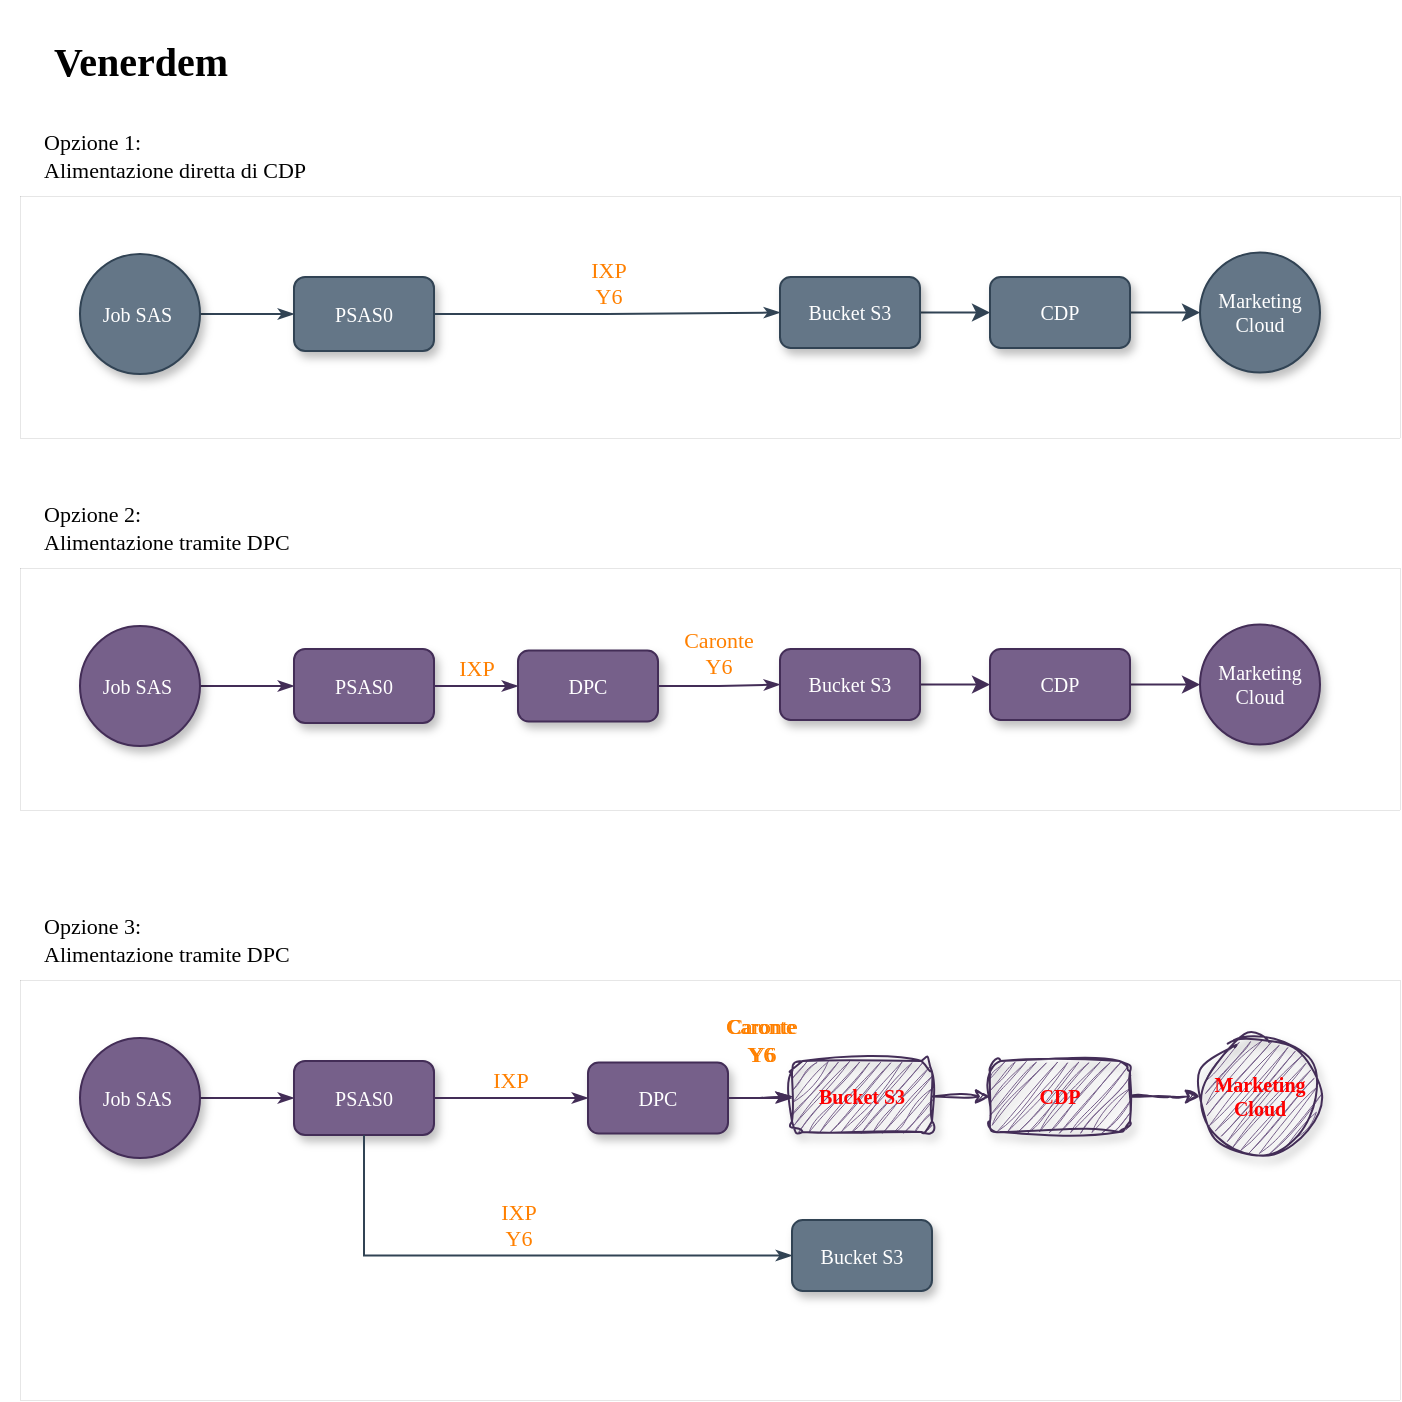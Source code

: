 <mxfile version="20.8.0" type="github">
  <diagram name="Architettura" id="c7488fd3-1785-93aa-aadb-54a6760d102a">
    <mxGraphModel dx="841" dy="421" grid="1" gridSize="10" guides="1" tooltips="1" connect="1" arrows="1" fold="1" page="1" pageScale="1" pageWidth="1100" pageHeight="850" background="none" math="0" shadow="0">
      <root>
        <mxCell id="0" />
        <mxCell id="1" parent="0" />
        <mxCell id="OHbloAK1uQudg7SQ_7FL-36" value="" style="rounded=0;whiteSpace=wrap;html=1;fontFamily=Verdana;fontSize=11;fontColor=#FFFFFF;fillStyle=auto;fillColor=none;strokeWidth=0;dashed=1;dashPattern=1 2;" vertex="1" parent="1">
          <mxGeometry x="30" y="294" width="690" height="121" as="geometry" />
        </mxCell>
        <mxCell id="OHbloAK1uQudg7SQ_7FL-35" value="" style="rounded=0;whiteSpace=wrap;html=1;fontFamily=Verdana;fontSize=11;fontColor=#FFFFFF;fillStyle=auto;fillColor=none;strokeWidth=0;dashed=1;dashPattern=1 2;" vertex="1" parent="1">
          <mxGeometry x="30" y="108" width="690" height="121" as="geometry" />
        </mxCell>
        <mxCell id="OHbloAK1uQudg7SQ_7FL-7" style="edgeStyle=orthogonalEdgeStyle;rounded=0;html=1;labelBackgroundColor=none;startArrow=none;startFill=0;startSize=5;endArrow=classicThin;endFill=1;endSize=5;jettySize=auto;orthogonalLoop=1;strokeWidth=1;fontFamily=Verdana;fontSize=8;shadow=0;fillColor=#647687;strokeColor=#314354;" edge="1" parent="1" source="OHbloAK1uQudg7SQ_7FL-8" target="OHbloAK1uQudg7SQ_7FL-9">
          <mxGeometry relative="1" as="geometry" />
        </mxCell>
        <mxCell id="OHbloAK1uQudg7SQ_7FL-8" value="Job SAS&amp;nbsp;" style="ellipse;whiteSpace=wrap;html=1;rounded=0;shadow=1;labelBackgroundColor=none;strokeWidth=1;fontFamily=Verdana;fontSize=10;align=center;fillColor=#647687;fontColor=#ffffff;strokeColor=#314354;" vertex="1" parent="1">
          <mxGeometry x="60" y="137" width="60" height="60" as="geometry" />
        </mxCell>
        <mxCell id="OHbloAK1uQudg7SQ_7FL-9" value="PSAS0" style="rounded=1;whiteSpace=wrap;html=1;shadow=1;labelBackgroundColor=none;strokeWidth=1;fontFamily=Verdana;fontSize=10;align=center;fillColor=#647687;fontColor=#ffffff;strokeColor=#314354;" vertex="1" parent="1">
          <mxGeometry x="167" y="148.5" width="70" height="37" as="geometry" />
        </mxCell>
        <mxCell id="OHbloAK1uQudg7SQ_7FL-13" value="IXP&lt;br style=&quot;font-size: 11px;&quot;&gt;Y6" style="edgeStyle=orthogonalEdgeStyle;rounded=0;html=1;labelBackgroundColor=none;startArrow=none;startFill=0;startSize=5;endArrow=classicThin;endFill=1;endSize=5;jettySize=auto;orthogonalLoop=1;strokeWidth=1;fontFamily=Verdana;fontSize=11;fontColor=#FF8000;labelPosition=center;verticalLabelPosition=top;align=center;verticalAlign=bottom;shadow=0;fillColor=#647687;strokeColor=#314354;" edge="1" parent="1" source="OHbloAK1uQudg7SQ_7FL-9" target="OHbloAK1uQudg7SQ_7FL-16">
          <mxGeometry relative="1" as="geometry" />
        </mxCell>
        <mxCell id="OHbloAK1uQudg7SQ_7FL-29" value="" style="edgeStyle=orthogonalEdgeStyle;rounded=0;orthogonalLoop=1;jettySize=auto;html=1;fontFamily=Verdana;fontSize=10;shadow=0;fillColor=#647687;strokeColor=#314354;" edge="1" parent="1" source="OHbloAK1uQudg7SQ_7FL-16" target="OHbloAK1uQudg7SQ_7FL-28">
          <mxGeometry relative="1" as="geometry" />
        </mxCell>
        <mxCell id="OHbloAK1uQudg7SQ_7FL-16" value="Bucket S3" style="rounded=1;whiteSpace=wrap;html=1;shadow=1;labelBackgroundColor=none;strokeWidth=1;fontFamily=Verdana;fontSize=10;align=center;fillColor=#647687;fontColor=#ffffff;strokeColor=#314354;" vertex="1" parent="1">
          <mxGeometry x="410" y="148.5" width="70" height="35.5" as="geometry" />
        </mxCell>
        <mxCell id="OHbloAK1uQudg7SQ_7FL-18" value="&lt;h1&gt;Venerdem&lt;/h1&gt;" style="text;html=1;align=center;verticalAlign=middle;resizable=0;points=[];autosize=1;strokeColor=none;fillColor=none;fontSize=10;fontFamily=Verdana;" vertex="1" parent="1">
          <mxGeometry x="20" y="10" width="140" height="60" as="geometry" />
        </mxCell>
        <mxCell id="OHbloAK1uQudg7SQ_7FL-31" value="" style="edgeStyle=orthogonalEdgeStyle;rounded=0;orthogonalLoop=1;jettySize=auto;html=1;fontFamily=Verdana;fontSize=10;entryX=0;entryY=0.5;entryDx=0;entryDy=0;shadow=0;fillColor=#647687;strokeColor=#314354;" edge="1" parent="1" source="OHbloAK1uQudg7SQ_7FL-28" target="OHbloAK1uQudg7SQ_7FL-32">
          <mxGeometry relative="1" as="geometry">
            <mxPoint x="605.0" y="167.793" as="targetPoint" />
          </mxGeometry>
        </mxCell>
        <mxCell id="OHbloAK1uQudg7SQ_7FL-28" value="CDP" style="rounded=1;whiteSpace=wrap;html=1;shadow=1;labelBackgroundColor=none;strokeWidth=1;fontFamily=Verdana;fontSize=10;align=center;fillColor=#647687;fontColor=#ffffff;strokeColor=#314354;" vertex="1" parent="1">
          <mxGeometry x="515" y="148.5" width="70" height="35.5" as="geometry" />
        </mxCell>
        <mxCell id="OHbloAK1uQudg7SQ_7FL-32" value="Marketing Cloud" style="ellipse;whiteSpace=wrap;html=1;rounded=0;shadow=1;labelBackgroundColor=none;strokeWidth=1;fontFamily=Verdana;fontSize=10;align=center;fillColor=#647687;fontColor=#ffffff;strokeColor=#314354;" vertex="1" parent="1">
          <mxGeometry x="620" y="136.25" width="60" height="60" as="geometry" />
        </mxCell>
        <mxCell id="OHbloAK1uQudg7SQ_7FL-33" value="Opzione 1:&lt;br&gt;Alimentazione diretta di CDP" style="text;html=1;align=left;verticalAlign=middle;resizable=0;points=[];autosize=1;strokeColor=none;fillColor=none;fontSize=11;fontFamily=Verdana;fontColor=#000000;" vertex="1" parent="1">
          <mxGeometry x="40" y="68" width="180" height="40" as="geometry" />
        </mxCell>
        <mxCell id="OHbloAK1uQudg7SQ_7FL-37" style="edgeStyle=orthogonalEdgeStyle;rounded=0;html=1;labelBackgroundColor=none;startArrow=none;startFill=0;startSize=5;endArrow=classicThin;endFill=1;endSize=5;jettySize=auto;orthogonalLoop=1;strokeWidth=1;fontFamily=Verdana;fontSize=8;fillColor=#76608a;strokeColor=#432D57;" edge="1" source="OHbloAK1uQudg7SQ_7FL-38" target="OHbloAK1uQudg7SQ_7FL-39" parent="1">
          <mxGeometry relative="1" as="geometry" />
        </mxCell>
        <mxCell id="OHbloAK1uQudg7SQ_7FL-38" value="Job SAS&amp;nbsp;" style="ellipse;whiteSpace=wrap;html=1;rounded=0;shadow=1;labelBackgroundColor=none;strokeWidth=1;fontFamily=Verdana;fontSize=10;align=center;fillColor=#76608a;fontColor=#ffffff;strokeColor=#432D57;" vertex="1" parent="1">
          <mxGeometry x="60" y="323" width="60" height="60" as="geometry" />
        </mxCell>
        <mxCell id="OHbloAK1uQudg7SQ_7FL-39" value="PSAS0" style="rounded=1;whiteSpace=wrap;html=1;shadow=1;labelBackgroundColor=none;strokeWidth=1;fontFamily=Verdana;fontSize=10;align=center;fillColor=#76608a;fontColor=#ffffff;strokeColor=#432D57;" vertex="1" parent="1">
          <mxGeometry x="167" y="334.5" width="70" height="37" as="geometry" />
        </mxCell>
        <mxCell id="OHbloAK1uQudg7SQ_7FL-40" value="IXP" style="edgeStyle=orthogonalEdgeStyle;rounded=0;html=1;labelBackgroundColor=none;startArrow=none;startFill=0;startSize=5;endArrow=classicThin;endFill=1;endSize=5;jettySize=auto;orthogonalLoop=1;strokeWidth=1;fontFamily=Verdana;fontSize=11;fontColor=#FF8000;labelPosition=center;verticalLabelPosition=top;align=center;verticalAlign=bottom;fillColor=#76608a;strokeColor=#432D57;" edge="1" source="OHbloAK1uQudg7SQ_7FL-39" target="OHbloAK1uQudg7SQ_7FL-42" parent="1">
          <mxGeometry relative="1" as="geometry" />
        </mxCell>
        <mxCell id="OHbloAK1uQudg7SQ_7FL-42" value="DPC" style="rounded=1;whiteSpace=wrap;html=1;shadow=1;labelBackgroundColor=none;strokeWidth=1;fontFamily=Verdana;fontSize=10;align=center;fillColor=#76608a;fontColor=#ffffff;strokeColor=#432D57;" vertex="1" parent="1">
          <mxGeometry x="279" y="335.25" width="70" height="35.5" as="geometry" />
        </mxCell>
        <mxCell id="OHbloAK1uQudg7SQ_7FL-43" value="" style="edgeStyle=orthogonalEdgeStyle;rounded=0;orthogonalLoop=1;jettySize=auto;html=1;fontFamily=Verdana;fontSize=10;entryX=0;entryY=0.5;entryDx=0;entryDy=0;fillColor=#76608a;strokeColor=#432D57;" edge="1" source="OHbloAK1uQudg7SQ_7FL-44" target="OHbloAK1uQudg7SQ_7FL-45" parent="1">
          <mxGeometry relative="1" as="geometry">
            <mxPoint x="605.0" y="353.793" as="targetPoint" />
          </mxGeometry>
        </mxCell>
        <mxCell id="OHbloAK1uQudg7SQ_7FL-44" value="CDP" style="rounded=1;whiteSpace=wrap;html=1;shadow=1;labelBackgroundColor=none;strokeWidth=1;fontFamily=Verdana;fontSize=10;align=center;fillColor=#76608a;fontColor=#ffffff;strokeColor=#432D57;" vertex="1" parent="1">
          <mxGeometry x="515" y="334.5" width="70" height="35.5" as="geometry" />
        </mxCell>
        <mxCell id="OHbloAK1uQudg7SQ_7FL-45" value="Marketing Cloud" style="ellipse;whiteSpace=wrap;html=1;rounded=0;shadow=1;labelBackgroundColor=none;strokeWidth=1;fontFamily=Verdana;fontSize=10;align=center;fillColor=#76608a;fontColor=#ffffff;strokeColor=#432D57;" vertex="1" parent="1">
          <mxGeometry x="620" y="322.25" width="60" height="60" as="geometry" />
        </mxCell>
        <mxCell id="OHbloAK1uQudg7SQ_7FL-46" value="Opzione 2:&lt;br&gt;Alimentazione tramite DPC" style="text;html=1;align=left;verticalAlign=middle;resizable=0;points=[];autosize=1;strokeColor=none;fillColor=none;fontSize=11;fontFamily=Verdana;fontColor=#000000;" vertex="1" parent="1">
          <mxGeometry x="40" y="254" width="170" height="40" as="geometry" />
        </mxCell>
        <mxCell id="OHbloAK1uQudg7SQ_7FL-55" value="Caronte&lt;br&gt;Y6" style="edgeStyle=orthogonalEdgeStyle;rounded=0;orthogonalLoop=1;jettySize=auto;html=1;fontFamily=Verdana;fontSize=11;fontColor=#FF8000;exitX=1;exitY=0.5;exitDx=0;exitDy=0;labelBackgroundColor=none;endArrow=classicThin;verticalAlign=bottom;startArrow=none;startFill=0;startSize=5;endFill=1;endSize=5;strokeWidth=1;entryX=0;entryY=0.5;entryDx=0;entryDy=0;fillColor=#76608a;strokeColor=#432D57;" edge="1" parent="1" source="OHbloAK1uQudg7SQ_7FL-42" target="OHbloAK1uQudg7SQ_7FL-53">
          <mxGeometry relative="1" as="geometry">
            <mxPoint x="390" y="353" as="targetPoint" />
          </mxGeometry>
        </mxCell>
        <mxCell id="OHbloAK1uQudg7SQ_7FL-56" style="edgeStyle=orthogonalEdgeStyle;rounded=0;orthogonalLoop=1;jettySize=auto;html=1;exitX=1;exitY=0.5;exitDx=0;exitDy=0;entryX=0;entryY=0.5;entryDx=0;entryDy=0;fontFamily=Verdana;fontSize=11;fontColor=#FFFFFF;fillColor=#76608a;strokeColor=#432D57;" edge="1" parent="1" source="OHbloAK1uQudg7SQ_7FL-53" target="OHbloAK1uQudg7SQ_7FL-44">
          <mxGeometry relative="1" as="geometry" />
        </mxCell>
        <mxCell id="OHbloAK1uQudg7SQ_7FL-53" value="Bucket S3" style="rounded=1;whiteSpace=wrap;html=1;shadow=1;labelBackgroundColor=none;strokeWidth=1;fontFamily=Verdana;fontSize=10;align=center;fillColor=#76608a;fontColor=#ffffff;strokeColor=#432D57;" vertex="1" parent="1">
          <mxGeometry x="410" y="334.5" width="70" height="35.5" as="geometry" />
        </mxCell>
        <mxCell id="OHbloAK1uQudg7SQ_7FL-63" value="" style="rounded=0;whiteSpace=wrap;html=1;fontFamily=Verdana;fontSize=11;fontColor=#FFFFFF;fillStyle=auto;fillColor=none;strokeWidth=0;dashed=1;dashPattern=1 2;" vertex="1" parent="1">
          <mxGeometry x="30" y="500" width="690" height="210" as="geometry" />
        </mxCell>
        <mxCell id="OHbloAK1uQudg7SQ_7FL-64" style="edgeStyle=orthogonalEdgeStyle;rounded=0;html=1;labelBackgroundColor=none;startArrow=none;startFill=0;startSize=5;endArrow=classicThin;endFill=1;endSize=5;jettySize=auto;orthogonalLoop=1;strokeWidth=1;fontFamily=Verdana;fontSize=8;fillColor=#76608a;strokeColor=#432D57;" edge="1" source="OHbloAK1uQudg7SQ_7FL-65" target="OHbloAK1uQudg7SQ_7FL-66" parent="1">
          <mxGeometry relative="1" as="geometry" />
        </mxCell>
        <mxCell id="OHbloAK1uQudg7SQ_7FL-65" value="Job SAS&amp;nbsp;" style="ellipse;whiteSpace=wrap;html=1;rounded=0;shadow=1;labelBackgroundColor=none;strokeWidth=1;fontFamily=Verdana;fontSize=10;align=center;fillColor=#76608a;fontColor=#ffffff;strokeColor=#432D57;" vertex="1" parent="1">
          <mxGeometry x="60" y="529" width="60" height="60" as="geometry" />
        </mxCell>
        <mxCell id="OHbloAK1uQudg7SQ_7FL-66" value="PSAS0" style="rounded=1;whiteSpace=wrap;html=1;shadow=1;labelBackgroundColor=none;strokeWidth=1;fontFamily=Verdana;fontSize=10;align=center;fillColor=#76608a;fontColor=#ffffff;strokeColor=#432D57;" vertex="1" parent="1">
          <mxGeometry x="167" y="540.5" width="70" height="37" as="geometry" />
        </mxCell>
        <mxCell id="OHbloAK1uQudg7SQ_7FL-67" value="IXP" style="edgeStyle=orthogonalEdgeStyle;rounded=0;html=1;labelBackgroundColor=none;startArrow=none;startFill=0;startSize=5;endArrow=classicThin;endFill=1;endSize=5;jettySize=auto;orthogonalLoop=1;strokeWidth=1;fontFamily=Verdana;fontSize=11;fontColor=#FF8000;labelPosition=center;verticalLabelPosition=top;align=center;verticalAlign=bottom;fillColor=#76608a;strokeColor=#432D57;" edge="1" source="OHbloAK1uQudg7SQ_7FL-66" target="OHbloAK1uQudg7SQ_7FL-68" parent="1">
          <mxGeometry relative="1" as="geometry" />
        </mxCell>
        <mxCell id="OHbloAK1uQudg7SQ_7FL-68" value="DPC" style="rounded=1;whiteSpace=wrap;html=1;shadow=1;labelBackgroundColor=none;strokeWidth=1;fontFamily=Verdana;fontSize=10;align=center;fillColor=#76608a;fontColor=#ffffff;strokeColor=#432D57;" vertex="1" parent="1">
          <mxGeometry x="314" y="541.25" width="70" height="35.5" as="geometry" />
        </mxCell>
        <mxCell id="OHbloAK1uQudg7SQ_7FL-69" value="" style="edgeStyle=orthogonalEdgeStyle;rounded=0;orthogonalLoop=1;jettySize=auto;html=1;fontFamily=Verdana;fontSize=10;entryX=0;entryY=0.5;entryDx=0;entryDy=0;fillColor=#76608a;strokeColor=#432D57;startSize=5;endSize=5;sketch=1;curveFitting=1;jiggle=2;fontColor=#FF0000;fontStyle=1;" edge="1" source="OHbloAK1uQudg7SQ_7FL-70" target="OHbloAK1uQudg7SQ_7FL-71" parent="1">
          <mxGeometry relative="1" as="geometry">
            <mxPoint x="605.0" y="559.793" as="targetPoint" />
          </mxGeometry>
        </mxCell>
        <mxCell id="OHbloAK1uQudg7SQ_7FL-70" value="CDP" style="rounded=1;whiteSpace=wrap;html=1;shadow=1;labelBackgroundColor=none;strokeWidth=1;fontFamily=Verdana;fontSize=10;align=center;fillColor=#76608a;fontColor=#FF0000;strokeColor=#432D57;sketch=1;curveFitting=1;jiggle=2;fontStyle=1;" vertex="1" parent="1">
          <mxGeometry x="515" y="540.5" width="70" height="35.5" as="geometry" />
        </mxCell>
        <mxCell id="OHbloAK1uQudg7SQ_7FL-71" value="Marketing Cloud" style="ellipse;whiteSpace=wrap;html=1;rounded=0;shadow=1;labelBackgroundColor=none;strokeWidth=1;fontFamily=Verdana;fontSize=10;align=center;fillColor=#76608a;fontColor=#FF0000;strokeColor=#432D57;sketch=1;curveFitting=1;jiggle=2;fontStyle=1;" vertex="1" parent="1">
          <mxGeometry x="620" y="528.25" width="60" height="60" as="geometry" />
        </mxCell>
        <mxCell id="OHbloAK1uQudg7SQ_7FL-72" value="Opzione 3:&lt;br&gt;Alimentazione tramite DPC" style="text;html=1;align=left;verticalAlign=middle;resizable=0;points=[];autosize=1;strokeColor=none;fillColor=none;fontSize=11;fontFamily=Verdana;fontColor=#000000;" vertex="1" parent="1">
          <mxGeometry x="40" y="460" width="170" height="40" as="geometry" />
        </mxCell>
        <mxCell id="OHbloAK1uQudg7SQ_7FL-73" value="Caronte&lt;br&gt;Y6&lt;br&gt;&amp;nbsp;&lt;br&gt;" style="edgeStyle=orthogonalEdgeStyle;rounded=0;orthogonalLoop=1;jettySize=auto;html=1;fontFamily=Verdana;fontSize=11;fontColor=#FF8000;exitX=1;exitY=0.5;exitDx=0;exitDy=0;labelBackgroundColor=none;endArrow=classicThin;verticalAlign=bottom;startArrow=none;startFill=0;startSize=5;endFill=1;endSize=5;strokeWidth=1;entryX=0;entryY=0.5;entryDx=0;entryDy=0;fillColor=#76608a;strokeColor=#432D57;" edge="1" source="OHbloAK1uQudg7SQ_7FL-68" target="OHbloAK1uQudg7SQ_7FL-75" parent="1">
          <mxGeometry relative="1" as="geometry">
            <mxPoint x="390" y="559" as="targetPoint" />
          </mxGeometry>
        </mxCell>
        <mxCell id="OHbloAK1uQudg7SQ_7FL-74" style="edgeStyle=orthogonalEdgeStyle;rounded=0;orthogonalLoop=1;jettySize=auto;html=1;exitX=1;exitY=0.5;exitDx=0;exitDy=0;entryX=0;entryY=0.5;entryDx=0;entryDy=0;fontFamily=Verdana;fontSize=11;fontColor=#FF0000;fillColor=#76608a;strokeColor=#432D57;endSize=5;startSize=5;jumpSize=6;sketch=1;curveFitting=1;jiggle=2;fontStyle=1;" edge="1" source="OHbloAK1uQudg7SQ_7FL-75" target="OHbloAK1uQudg7SQ_7FL-70" parent="1">
          <mxGeometry relative="1" as="geometry" />
        </mxCell>
        <mxCell id="OHbloAK1uQudg7SQ_7FL-75" value="Bucket S3" style="rounded=1;whiteSpace=wrap;html=1;shadow=1;labelBackgroundColor=none;strokeWidth=1;fontFamily=Verdana;fontSize=10;align=center;fillColor=#76608a;fontColor=#FF0000;strokeColor=#432D57;sketch=1;curveFitting=1;jiggle=2;fontStyle=1;" vertex="1" parent="1">
          <mxGeometry x="416" y="540.5" width="70" height="35.5" as="geometry" />
        </mxCell>
        <mxCell id="OHbloAK1uQudg7SQ_7FL-78" value="IXP&lt;br style=&quot;font-size: 11px;&quot;&gt;Y6" style="edgeStyle=orthogonalEdgeStyle;rounded=0;html=1;labelBackgroundColor=none;startArrow=none;startFill=0;startSize=5;endArrow=classicThin;endFill=1;endSize=5;jettySize=auto;orthogonalLoop=1;strokeWidth=1;fontFamily=Verdana;fontSize=11;fontColor=#FF8000;labelPosition=center;verticalLabelPosition=top;align=center;verticalAlign=bottom;shadow=0;fillColor=#647687;strokeColor=#314354;exitX=0.5;exitY=1;exitDx=0;exitDy=0;entryX=0;entryY=0.5;entryDx=0;entryDy=0;" edge="1" target="OHbloAK1uQudg7SQ_7FL-79" parent="1" source="OHbloAK1uQudg7SQ_7FL-66">
          <mxGeometry relative="1" as="geometry">
            <mxPoint x="237" y="638.5" as="sourcePoint" />
            <Array as="points" />
          </mxGeometry>
        </mxCell>
        <mxCell id="OHbloAK1uQudg7SQ_7FL-79" value="Bucket S3" style="rounded=1;whiteSpace=wrap;html=1;shadow=1;labelBackgroundColor=none;strokeWidth=1;fontFamily=Verdana;fontSize=10;align=center;fillColor=#647687;fontColor=#ffffff;strokeColor=#314354;" vertex="1" parent="1">
          <mxGeometry x="416" y="620" width="70" height="35.5" as="geometry" />
        </mxCell>
        <mxCell id="OHbloAK1uQudg7SQ_7FL-80" value="Caronte&lt;br&gt;Y6&lt;br&gt;&amp;nbsp;&lt;br&gt;" style="edgeStyle=orthogonalEdgeStyle;rounded=0;orthogonalLoop=1;jettySize=auto;html=1;fontFamily=Verdana;fontSize=11;fontColor=#FF8000;exitX=1;exitY=0.5;exitDx=0;exitDy=0;labelBackgroundColor=none;endArrow=classicThin;verticalAlign=bottom;startArrow=none;startFill=0;startSize=5;endFill=1;endSize=5;strokeWidth=1;entryX=0;entryY=0.5;entryDx=0;entryDy=0;fillColor=#76608a;strokeColor=#432D57;" edge="1" parent="1" source="OHbloAK1uQudg7SQ_7FL-68" target="OHbloAK1uQudg7SQ_7FL-75">
          <mxGeometry relative="1" as="geometry">
            <mxPoint x="384" y="559" as="sourcePoint" />
            <mxPoint x="416" y="558.25" as="targetPoint" />
            <Array as="points">
              <mxPoint x="400" y="559" />
            </Array>
          </mxGeometry>
        </mxCell>
        <mxCell id="OHbloAK1uQudg7SQ_7FL-81" value="Caronte&lt;br&gt;Y6&lt;br&gt;&amp;nbsp;&lt;br&gt;" style="edgeStyle=orthogonalEdgeStyle;rounded=0;orthogonalLoop=1;jettySize=auto;html=1;fontFamily=Verdana;fontSize=11;fontColor=#FF8000;exitX=1;exitY=0.5;exitDx=0;exitDy=0;labelBackgroundColor=none;endArrow=classicThin;verticalAlign=bottom;startArrow=none;startFill=0;startSize=5;endFill=1;endSize=5;strokeWidth=1;entryX=0;entryY=0.5;entryDx=0;entryDy=0;fillColor=#76608a;strokeColor=#432D57;" edge="1" parent="1" source="OHbloAK1uQudg7SQ_7FL-68" target="OHbloAK1uQudg7SQ_7FL-75">
          <mxGeometry relative="1" as="geometry">
            <mxPoint x="384" y="559" as="sourcePoint" />
            <mxPoint x="416" y="558.25" as="targetPoint" />
            <Array as="points">
              <mxPoint x="400" y="559" />
            </Array>
          </mxGeometry>
        </mxCell>
      </root>
    </mxGraphModel>
  </diagram>
</mxfile>
